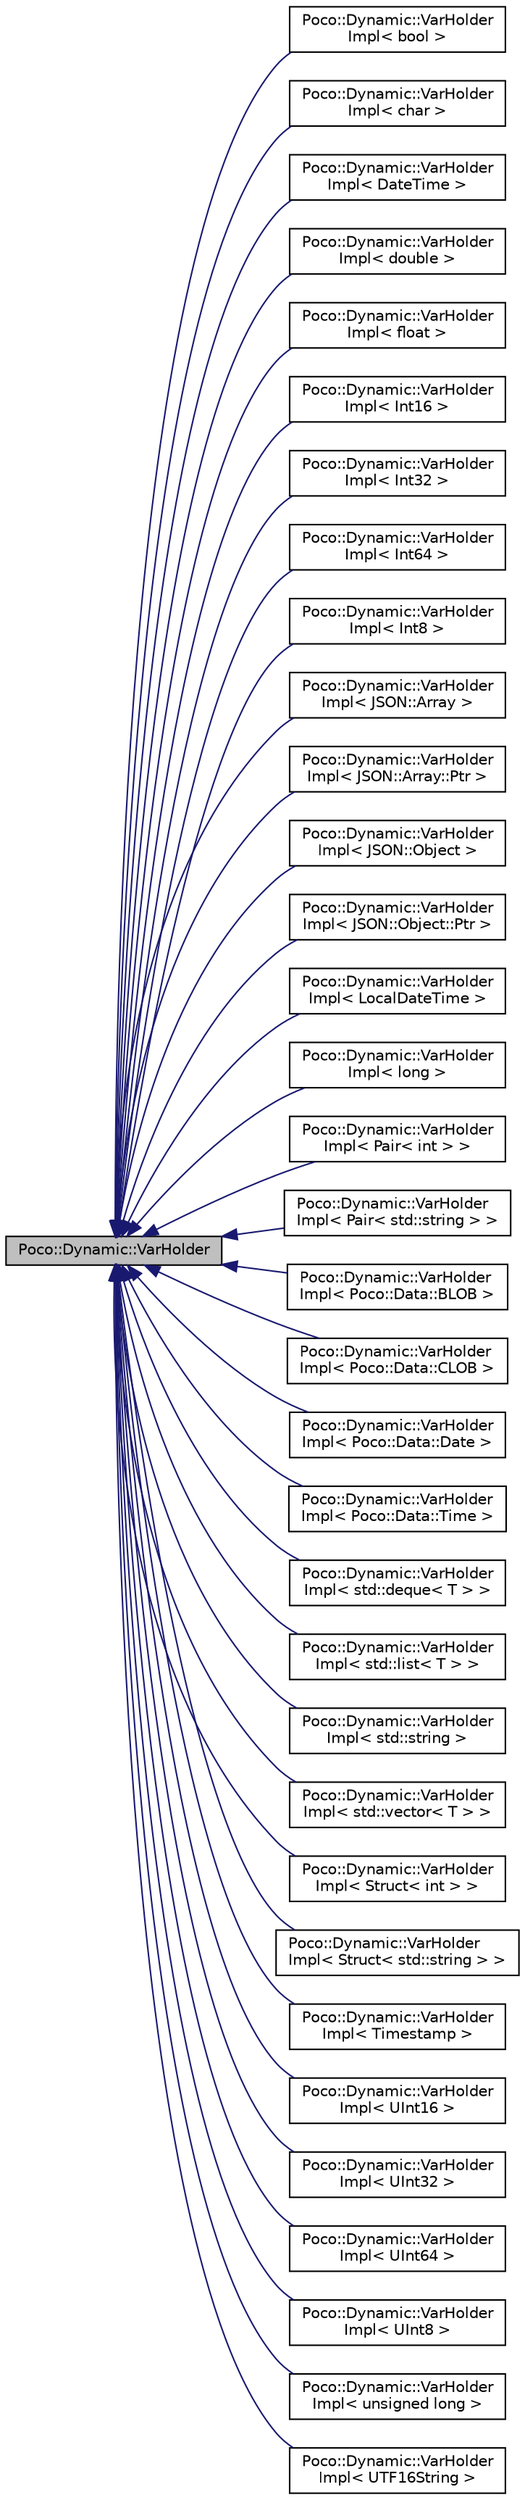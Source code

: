 digraph "Poco::Dynamic::VarHolder"
{
 // LATEX_PDF_SIZE
  edge [fontname="Helvetica",fontsize="10",labelfontname="Helvetica",labelfontsize="10"];
  node [fontname="Helvetica",fontsize="10",shape=record];
  rankdir="LR";
  Node1 [label="Poco::Dynamic::VarHolder",height=0.2,width=0.4,color="black", fillcolor="grey75", style="filled", fontcolor="black",tooltip=" "];
  Node1 -> Node2 [dir="back",color="midnightblue",fontsize="10",style="solid"];
  Node2 [label="Poco::Dynamic::VarHolder\lImpl\< bool \>",height=0.2,width=0.4,color="black", fillcolor="white", style="filled",URL="$classPoco_1_1Dynamic_1_1VarHolderImpl_3_01bool_01_4.html",tooltip=" "];
  Node1 -> Node3 [dir="back",color="midnightblue",fontsize="10",style="solid"];
  Node3 [label="Poco::Dynamic::VarHolder\lImpl\< char \>",height=0.2,width=0.4,color="black", fillcolor="white", style="filled",URL="$classPoco_1_1Dynamic_1_1VarHolderImpl_3_01char_01_4.html",tooltip=" "];
  Node1 -> Node4 [dir="back",color="midnightblue",fontsize="10",style="solid"];
  Node4 [label="Poco::Dynamic::VarHolder\lImpl\< DateTime \>",height=0.2,width=0.4,color="black", fillcolor="white", style="filled",URL="$classPoco_1_1Dynamic_1_1VarHolderImpl_3_01DateTime_01_4.html",tooltip=" "];
  Node1 -> Node5 [dir="back",color="midnightblue",fontsize="10",style="solid"];
  Node5 [label="Poco::Dynamic::VarHolder\lImpl\< double \>",height=0.2,width=0.4,color="black", fillcolor="white", style="filled",URL="$classPoco_1_1Dynamic_1_1VarHolderImpl_3_01double_01_4.html",tooltip=" "];
  Node1 -> Node6 [dir="back",color="midnightblue",fontsize="10",style="solid"];
  Node6 [label="Poco::Dynamic::VarHolder\lImpl\< float \>",height=0.2,width=0.4,color="black", fillcolor="white", style="filled",URL="$classPoco_1_1Dynamic_1_1VarHolderImpl_3_01float_01_4.html",tooltip=" "];
  Node1 -> Node7 [dir="back",color="midnightblue",fontsize="10",style="solid"];
  Node7 [label="Poco::Dynamic::VarHolder\lImpl\< Int16 \>",height=0.2,width=0.4,color="black", fillcolor="white", style="filled",URL="$classPoco_1_1Dynamic_1_1VarHolderImpl_3_01Int16_01_4.html",tooltip=" "];
  Node1 -> Node8 [dir="back",color="midnightblue",fontsize="10",style="solid"];
  Node8 [label="Poco::Dynamic::VarHolder\lImpl\< Int32 \>",height=0.2,width=0.4,color="black", fillcolor="white", style="filled",URL="$classPoco_1_1Dynamic_1_1VarHolderImpl_3_01Int32_01_4.html",tooltip=" "];
  Node1 -> Node9 [dir="back",color="midnightblue",fontsize="10",style="solid"];
  Node9 [label="Poco::Dynamic::VarHolder\lImpl\< Int64 \>",height=0.2,width=0.4,color="black", fillcolor="white", style="filled",URL="$classPoco_1_1Dynamic_1_1VarHolderImpl_3_01Int64_01_4.html",tooltip=" "];
  Node1 -> Node10 [dir="back",color="midnightblue",fontsize="10",style="solid"];
  Node10 [label="Poco::Dynamic::VarHolder\lImpl\< Int8 \>",height=0.2,width=0.4,color="black", fillcolor="white", style="filled",URL="$classPoco_1_1Dynamic_1_1VarHolderImpl_3_01Int8_01_4.html",tooltip=" "];
  Node1 -> Node11 [dir="back",color="midnightblue",fontsize="10",style="solid"];
  Node11 [label="Poco::Dynamic::VarHolder\lImpl\< JSON::Array \>",height=0.2,width=0.4,color="black", fillcolor="white", style="filled",URL="$classPoco_1_1Dynamic_1_1VarHolderImpl_3_01JSON_1_1Array_01_4.html",tooltip=" "];
  Node1 -> Node12 [dir="back",color="midnightblue",fontsize="10",style="solid"];
  Node12 [label="Poco::Dynamic::VarHolder\lImpl\< JSON::Array::Ptr \>",height=0.2,width=0.4,color="black", fillcolor="white", style="filled",URL="$classPoco_1_1Dynamic_1_1VarHolderImpl_3_01JSON_1_1Array_1_1Ptr_01_4.html",tooltip=" "];
  Node1 -> Node13 [dir="back",color="midnightblue",fontsize="10",style="solid"];
  Node13 [label="Poco::Dynamic::VarHolder\lImpl\< JSON::Object \>",height=0.2,width=0.4,color="black", fillcolor="white", style="filled",URL="$classPoco_1_1Dynamic_1_1VarHolderImpl_3_01JSON_1_1Object_01_4.html",tooltip=" "];
  Node1 -> Node14 [dir="back",color="midnightblue",fontsize="10",style="solid"];
  Node14 [label="Poco::Dynamic::VarHolder\lImpl\< JSON::Object::Ptr \>",height=0.2,width=0.4,color="black", fillcolor="white", style="filled",URL="$classPoco_1_1Dynamic_1_1VarHolderImpl_3_01JSON_1_1Object_1_1Ptr_01_4.html",tooltip=" "];
  Node1 -> Node15 [dir="back",color="midnightblue",fontsize="10",style="solid"];
  Node15 [label="Poco::Dynamic::VarHolder\lImpl\< LocalDateTime \>",height=0.2,width=0.4,color="black", fillcolor="white", style="filled",URL="$classPoco_1_1Dynamic_1_1VarHolderImpl_3_01LocalDateTime_01_4.html",tooltip=" "];
  Node1 -> Node16 [dir="back",color="midnightblue",fontsize="10",style="solid"];
  Node16 [label="Poco::Dynamic::VarHolder\lImpl\< long \>",height=0.2,width=0.4,color="black", fillcolor="white", style="filled",URL="$classPoco_1_1Dynamic_1_1VarHolderImpl_3_01long_01_4.html",tooltip=" "];
  Node1 -> Node17 [dir="back",color="midnightblue",fontsize="10",style="solid"];
  Node17 [label="Poco::Dynamic::VarHolder\lImpl\< Pair\< int \> \>",height=0.2,width=0.4,color="black", fillcolor="white", style="filled",URL="$classPoco_1_1Dynamic_1_1VarHolderImpl_3_01Pair_3_01int_01_4_01_4.html",tooltip=" "];
  Node1 -> Node18 [dir="back",color="midnightblue",fontsize="10",style="solid"];
  Node18 [label="Poco::Dynamic::VarHolder\lImpl\< Pair\< std::string \> \>",height=0.2,width=0.4,color="black", fillcolor="white", style="filled",URL="$classPoco_1_1Dynamic_1_1VarHolderImpl_3_01Pair_3_01std_1_1string_01_4_01_4.html",tooltip=" "];
  Node1 -> Node19 [dir="back",color="midnightblue",fontsize="10",style="solid"];
  Node19 [label="Poco::Dynamic::VarHolder\lImpl\< Poco::Data::BLOB \>",height=0.2,width=0.4,color="black", fillcolor="white", style="filled",URL="$classPoco_1_1Dynamic_1_1VarHolderImpl_3_01Poco_1_1Data_1_1BLOB_01_4.html",tooltip=" "];
  Node1 -> Node20 [dir="back",color="midnightblue",fontsize="10",style="solid"];
  Node20 [label="Poco::Dynamic::VarHolder\lImpl\< Poco::Data::CLOB \>",height=0.2,width=0.4,color="black", fillcolor="white", style="filled",URL="$classPoco_1_1Dynamic_1_1VarHolderImpl_3_01Poco_1_1Data_1_1CLOB_01_4.html",tooltip=" "];
  Node1 -> Node21 [dir="back",color="midnightblue",fontsize="10",style="solid"];
  Node21 [label="Poco::Dynamic::VarHolder\lImpl\< Poco::Data::Date \>",height=0.2,width=0.4,color="black", fillcolor="white", style="filled",URL="$classPoco_1_1Dynamic_1_1VarHolderImpl_3_01Poco_1_1Data_1_1Date_01_4.html",tooltip=" "];
  Node1 -> Node22 [dir="back",color="midnightblue",fontsize="10",style="solid"];
  Node22 [label="Poco::Dynamic::VarHolder\lImpl\< Poco::Data::Time \>",height=0.2,width=0.4,color="black", fillcolor="white", style="filled",URL="$classPoco_1_1Dynamic_1_1VarHolderImpl_3_01Poco_1_1Data_1_1Time_01_4.html",tooltip=" "];
  Node1 -> Node23 [dir="back",color="midnightblue",fontsize="10",style="solid"];
  Node23 [label="Poco::Dynamic::VarHolder\lImpl\< std::deque\< T \> \>",height=0.2,width=0.4,color="black", fillcolor="white", style="filled",URL="$classPoco_1_1Dynamic_1_1VarHolderImpl_3_01std_1_1deque_3_01T_01_4_01_4.html",tooltip=" "];
  Node1 -> Node24 [dir="back",color="midnightblue",fontsize="10",style="solid"];
  Node24 [label="Poco::Dynamic::VarHolder\lImpl\< std::list\< T \> \>",height=0.2,width=0.4,color="black", fillcolor="white", style="filled",URL="$classPoco_1_1Dynamic_1_1VarHolderImpl_3_01std_1_1list_3_01T_01_4_01_4.html",tooltip=" "];
  Node1 -> Node25 [dir="back",color="midnightblue",fontsize="10",style="solid"];
  Node25 [label="Poco::Dynamic::VarHolder\lImpl\< std::string \>",height=0.2,width=0.4,color="black", fillcolor="white", style="filled",URL="$classPoco_1_1Dynamic_1_1VarHolderImpl_3_01std_1_1string_01_4.html",tooltip=" "];
  Node1 -> Node26 [dir="back",color="midnightblue",fontsize="10",style="solid"];
  Node26 [label="Poco::Dynamic::VarHolder\lImpl\< std::vector\< T \> \>",height=0.2,width=0.4,color="black", fillcolor="white", style="filled",URL="$classPoco_1_1Dynamic_1_1VarHolderImpl_3_01std_1_1vector_3_01T_01_4_01_4.html",tooltip=" "];
  Node1 -> Node27 [dir="back",color="midnightblue",fontsize="10",style="solid"];
  Node27 [label="Poco::Dynamic::VarHolder\lImpl\< Struct\< int \> \>",height=0.2,width=0.4,color="black", fillcolor="white", style="filled",URL="$classPoco_1_1Dynamic_1_1VarHolderImpl_3_01Struct_3_01int_01_4_01_4.html",tooltip=" "];
  Node1 -> Node28 [dir="back",color="midnightblue",fontsize="10",style="solid"];
  Node28 [label="Poco::Dynamic::VarHolder\lImpl\< Struct\< std::string \> \>",height=0.2,width=0.4,color="black", fillcolor="white", style="filled",URL="$classPoco_1_1Dynamic_1_1VarHolderImpl_3_01Struct_3_01std_1_1string_01_4_01_4.html",tooltip=" "];
  Node1 -> Node29 [dir="back",color="midnightblue",fontsize="10",style="solid"];
  Node29 [label="Poco::Dynamic::VarHolder\lImpl\< Timestamp \>",height=0.2,width=0.4,color="black", fillcolor="white", style="filled",URL="$classPoco_1_1Dynamic_1_1VarHolderImpl_3_01Timestamp_01_4.html",tooltip=" "];
  Node1 -> Node30 [dir="back",color="midnightblue",fontsize="10",style="solid"];
  Node30 [label="Poco::Dynamic::VarHolder\lImpl\< UInt16 \>",height=0.2,width=0.4,color="black", fillcolor="white", style="filled",URL="$classPoco_1_1Dynamic_1_1VarHolderImpl_3_01UInt16_01_4.html",tooltip=" "];
  Node1 -> Node31 [dir="back",color="midnightblue",fontsize="10",style="solid"];
  Node31 [label="Poco::Dynamic::VarHolder\lImpl\< UInt32 \>",height=0.2,width=0.4,color="black", fillcolor="white", style="filled",URL="$classPoco_1_1Dynamic_1_1VarHolderImpl_3_01UInt32_01_4.html",tooltip=" "];
  Node1 -> Node32 [dir="back",color="midnightblue",fontsize="10",style="solid"];
  Node32 [label="Poco::Dynamic::VarHolder\lImpl\< UInt64 \>",height=0.2,width=0.4,color="black", fillcolor="white", style="filled",URL="$classPoco_1_1Dynamic_1_1VarHolderImpl_3_01UInt64_01_4.html",tooltip=" "];
  Node1 -> Node33 [dir="back",color="midnightblue",fontsize="10",style="solid"];
  Node33 [label="Poco::Dynamic::VarHolder\lImpl\< UInt8 \>",height=0.2,width=0.4,color="black", fillcolor="white", style="filled",URL="$classPoco_1_1Dynamic_1_1VarHolderImpl_3_01UInt8_01_4.html",tooltip=" "];
  Node1 -> Node34 [dir="back",color="midnightblue",fontsize="10",style="solid"];
  Node34 [label="Poco::Dynamic::VarHolder\lImpl\< unsigned long \>",height=0.2,width=0.4,color="black", fillcolor="white", style="filled",URL="$classPoco_1_1Dynamic_1_1VarHolderImpl_3_01unsigned_01long_01_4.html",tooltip=" "];
  Node1 -> Node35 [dir="back",color="midnightblue",fontsize="10",style="solid"];
  Node35 [label="Poco::Dynamic::VarHolder\lImpl\< UTF16String \>",height=0.2,width=0.4,color="black", fillcolor="white", style="filled",URL="$classPoco_1_1Dynamic_1_1VarHolderImpl_3_01UTF16String_01_4.html",tooltip=" "];
}
